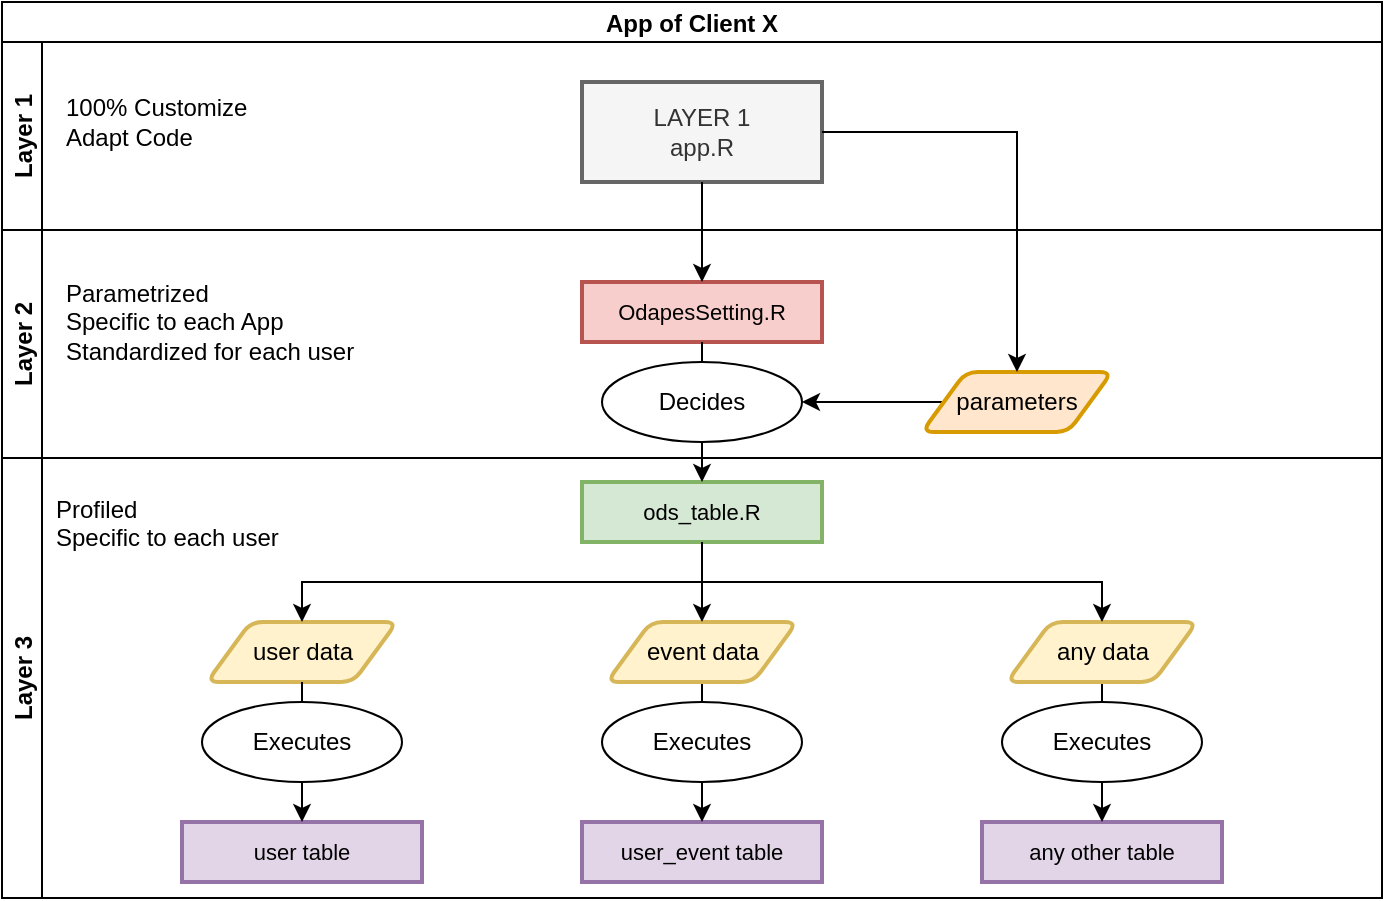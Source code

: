 <mxfile version="20.4.0" type="github"><diagram id="5cPcj_eIj6WqAsSEjbzw" name="Page-1"><mxGraphModel dx="946" dy="1714" grid="1" gridSize="10" guides="1" tooltips="1" connect="1" arrows="1" fold="1" page="1" pageScale="1" pageWidth="850" pageHeight="1100" math="0" shadow="0"><root><mxCell id="0"/><mxCell id="1" parent="0"/><mxCell id="LVvxu3JHyVGFzqEDAi9G-54" value="" style="group" parent="1" vertex="1" connectable="0"><mxGeometry x="90" y="-80" width="690" height="448" as="geometry"/></mxCell><mxCell id="LVvxu3JHyVGFzqEDAi9G-40" value="App of Client X" style="swimlane;childLayout=stackLayout;resizeParent=1;resizeParentMax=0;horizontal=1;startSize=20;horizontalStack=0;" parent="LVvxu3JHyVGFzqEDAi9G-54" vertex="1"><mxGeometry width="690" height="448" as="geometry"><mxRectangle width="130" height="30" as="alternateBounds"/></mxGeometry></mxCell><mxCell id="LVvxu3JHyVGFzqEDAi9G-41" value="Layer 1" style="swimlane;startSize=20;horizontal=0;" parent="LVvxu3JHyVGFzqEDAi9G-40" vertex="1"><mxGeometry y="20" width="690" height="94" as="geometry"/></mxCell><mxCell id="LVvxu3JHyVGFzqEDAi9G-51" value="100% Customize&lt;br&gt;Adapt Code&lt;br&gt;" style="text;html=1;align=left;verticalAlign=middle;resizable=0;points=[];autosize=1;strokeColor=none;fillColor=none;" parent="LVvxu3JHyVGFzqEDAi9G-41" vertex="1"><mxGeometry x="30" y="20" width="110" height="40" as="geometry"/></mxCell><mxCell id="LVvxu3JHyVGFzqEDAi9G-42" value="Layer 2" style="swimlane;startSize=20;horizontal=0;" parent="LVvxu3JHyVGFzqEDAi9G-40" vertex="1"><mxGeometry y="114" width="690" height="114" as="geometry"><mxRectangle y="114" width="690" height="30" as="alternateBounds"/></mxGeometry></mxCell><mxCell id="LVvxu3JHyVGFzqEDAi9G-52" value="Parametrized&lt;br&gt;Specific to each App&lt;br&gt;Standardized for each user" style="text;html=1;align=left;verticalAlign=middle;resizable=0;points=[];autosize=1;strokeColor=none;fillColor=none;" parent="LVvxu3JHyVGFzqEDAi9G-42" vertex="1"><mxGeometry x="30" y="16" width="170" height="60" as="geometry"/></mxCell><mxCell id="LVvxu3JHyVGFzqEDAi9G-43" value="Layer 3" style="swimlane;startSize=20;horizontal=0;perimeterSpacing=1;" parent="LVvxu3JHyVGFzqEDAi9G-40" vertex="1"><mxGeometry y="228" width="690" height="220" as="geometry"><mxRectangle y="228" width="690" height="30" as="alternateBounds"/></mxGeometry></mxCell><mxCell id="LVvxu3JHyVGFzqEDAi9G-53" value="Profiled&lt;br&gt;Specific to each user" style="text;whiteSpace=wrap;html=1;" parent="LVvxu3JHyVGFzqEDAi9G-43" vertex="1"><mxGeometry x="25" y="12" width="180" height="70" as="geometry"/></mxCell><mxCell id="LVvxu3JHyVGFzqEDAi9G-46" value="" style="group" parent="LVvxu3JHyVGFzqEDAi9G-54" vertex="1" connectable="0"><mxGeometry x="90" y="40" width="520" height="400" as="geometry"/></mxCell><mxCell id="LVvxu3JHyVGFzqEDAi9G-2" value="LAYER 1&lt;br&gt;app.R" style="text;html=1;strokeColor=#666666;fillColor=#f5f5f5;align=center;verticalAlign=middle;whiteSpace=wrap;rounded=0;strokeWidth=2;fontColor=#333333;" parent="LVvxu3JHyVGFzqEDAi9G-46" vertex="1"><mxGeometry x="200" width="120" height="50" as="geometry"/></mxCell><mxCell id="LVvxu3JHyVGFzqEDAi9G-4" value="&lt;font style=&quot;font-size: 11px;&quot;&gt;OdapesSetting.R&lt;/font&gt;" style="text;html=1;strokeColor=#b85450;fillColor=#f8cecc;align=center;verticalAlign=middle;whiteSpace=wrap;rounded=0;strokeWidth=2;" parent="LVvxu3JHyVGFzqEDAi9G-46" vertex="1"><mxGeometry x="200" y="100" width="120" height="30" as="geometry"/></mxCell><mxCell id="LVvxu3JHyVGFzqEDAi9G-33" style="edgeStyle=orthogonalEdgeStyle;rounded=0;orthogonalLoop=1;jettySize=auto;html=1;exitX=0.5;exitY=1;exitDx=0;exitDy=0;entryX=0.5;entryY=0;entryDx=0;entryDy=0;" parent="LVvxu3JHyVGFzqEDAi9G-46" source="LVvxu3JHyVGFzqEDAi9G-2" target="LVvxu3JHyVGFzqEDAi9G-4" edge="1"><mxGeometry relative="1" as="geometry"/></mxCell><mxCell id="LVvxu3JHyVGFzqEDAi9G-5" value="&lt;font style=&quot;font-size: 11px;&quot;&gt;ods_table.R&lt;/font&gt;" style="text;html=1;strokeColor=#82b366;fillColor=#d5e8d4;align=center;verticalAlign=middle;whiteSpace=wrap;rounded=0;strokeWidth=2;" parent="LVvxu3JHyVGFzqEDAi9G-46" vertex="1"><mxGeometry x="200" y="200" width="120" height="30" as="geometry"/></mxCell><mxCell id="LVvxu3JHyVGFzqEDAi9G-31" style="edgeStyle=orthogonalEdgeStyle;rounded=0;orthogonalLoop=1;jettySize=auto;html=1;exitX=0.5;exitY=1;exitDx=0;exitDy=0;" parent="LVvxu3JHyVGFzqEDAi9G-46" source="LVvxu3JHyVGFzqEDAi9G-4" target="LVvxu3JHyVGFzqEDAi9G-5" edge="1"><mxGeometry relative="1" as="geometry"/></mxCell><mxCell id="LVvxu3JHyVGFzqEDAi9G-12" value="user data" style="shape=parallelogram;html=1;strokeWidth=2;perimeter=parallelogramPerimeter;whiteSpace=wrap;rounded=1;arcSize=12;size=0.23;fillColor=#fff2cc;strokeColor=#d6b656;" parent="LVvxu3JHyVGFzqEDAi9G-46" vertex="1"><mxGeometry x="12.5" y="270" width="95" height="30" as="geometry"/></mxCell><mxCell id="LVvxu3JHyVGFzqEDAi9G-25" style="edgeStyle=orthogonalEdgeStyle;rounded=0;orthogonalLoop=1;jettySize=auto;html=1;exitX=0.5;exitY=1;exitDx=0;exitDy=0;entryX=0.5;entryY=0;entryDx=0;entryDy=0;" parent="LVvxu3JHyVGFzqEDAi9G-46" source="LVvxu3JHyVGFzqEDAi9G-5" target="LVvxu3JHyVGFzqEDAi9G-12" edge="1"><mxGeometry relative="1" as="geometry"/></mxCell><mxCell id="LVvxu3JHyVGFzqEDAi9G-14" value="&lt;font style=&quot;font-size: 11px;&quot;&gt;user table&lt;/font&gt;" style="text;html=1;strokeColor=#9673a6;fillColor=#e1d5e7;align=center;verticalAlign=middle;whiteSpace=wrap;rounded=0;strokeWidth=2;" parent="LVvxu3JHyVGFzqEDAi9G-46" vertex="1"><mxGeometry y="370" width="120" height="30" as="geometry"/></mxCell><mxCell id="LVvxu3JHyVGFzqEDAi9G-15" value="&lt;span style=&quot;font-size: 11px;&quot;&gt;user_event table&lt;/span&gt;" style="text;html=1;strokeColor=#9673a6;fillColor=#e1d5e7;align=center;verticalAlign=middle;whiteSpace=wrap;rounded=0;strokeWidth=2;" parent="LVvxu3JHyVGFzqEDAi9G-46" vertex="1"><mxGeometry x="200" y="370" width="120" height="30" as="geometry"/></mxCell><mxCell id="LVvxu3JHyVGFzqEDAi9G-16" value="&lt;span style=&quot;font-size: 11px;&quot;&gt;any other table&lt;/span&gt;" style="text;html=1;strokeColor=#9673a6;fillColor=#e1d5e7;align=center;verticalAlign=middle;whiteSpace=wrap;rounded=0;strokeWidth=2;" parent="LVvxu3JHyVGFzqEDAi9G-46" vertex="1"><mxGeometry x="400" y="370" width="120" height="30" as="geometry"/></mxCell><mxCell id="LVvxu3JHyVGFzqEDAi9G-24" style="edgeStyle=orthogonalEdgeStyle;rounded=0;orthogonalLoop=1;jettySize=auto;html=1;exitX=0.5;exitY=1;exitDx=0;exitDy=0;entryX=0.5;entryY=0;entryDx=0;entryDy=0;" parent="LVvxu3JHyVGFzqEDAi9G-46" source="LVvxu3JHyVGFzqEDAi9G-21" target="LVvxu3JHyVGFzqEDAi9G-15" edge="1"><mxGeometry relative="1" as="geometry"/></mxCell><mxCell id="LVvxu3JHyVGFzqEDAi9G-21" value="event data" style="shape=parallelogram;html=1;strokeWidth=2;perimeter=parallelogramPerimeter;whiteSpace=wrap;rounded=1;arcSize=12;size=0.23;fillColor=#fff2cc;strokeColor=#d6b656;" parent="LVvxu3JHyVGFzqEDAi9G-46" vertex="1"><mxGeometry x="212.5" y="270" width="95" height="30" as="geometry"/></mxCell><mxCell id="LVvxu3JHyVGFzqEDAi9G-23" style="edgeStyle=orthogonalEdgeStyle;rounded=0;orthogonalLoop=1;jettySize=auto;html=1;exitX=0.5;exitY=1;exitDx=0;exitDy=0;entryX=0.5;entryY=0;entryDx=0;entryDy=0;" parent="LVvxu3JHyVGFzqEDAi9G-46" source="LVvxu3JHyVGFzqEDAi9G-5" target="LVvxu3JHyVGFzqEDAi9G-21" edge="1"><mxGeometry relative="1" as="geometry"/></mxCell><mxCell id="LVvxu3JHyVGFzqEDAi9G-28" style="edgeStyle=orthogonalEdgeStyle;rounded=0;orthogonalLoop=1;jettySize=auto;html=1;exitX=0.5;exitY=1;exitDx=0;exitDy=0;entryX=0.5;entryY=0;entryDx=0;entryDy=0;" parent="LVvxu3JHyVGFzqEDAi9G-46" source="LVvxu3JHyVGFzqEDAi9G-22" target="LVvxu3JHyVGFzqEDAi9G-16" edge="1"><mxGeometry relative="1" as="geometry"/></mxCell><mxCell id="LVvxu3JHyVGFzqEDAi9G-22" value="any data" style="shape=parallelogram;html=1;strokeWidth=2;perimeter=parallelogramPerimeter;whiteSpace=wrap;rounded=1;arcSize=12;size=0.23;fillColor=#fff2cc;strokeColor=#d6b656;" parent="LVvxu3JHyVGFzqEDAi9G-46" vertex="1"><mxGeometry x="412.5" y="270" width="95" height="30" as="geometry"/></mxCell><mxCell id="LVvxu3JHyVGFzqEDAi9G-27" style="edgeStyle=orthogonalEdgeStyle;rounded=0;orthogonalLoop=1;jettySize=auto;html=1;exitX=0.5;exitY=1;exitDx=0;exitDy=0;entryX=0.5;entryY=0;entryDx=0;entryDy=0;" parent="LVvxu3JHyVGFzqEDAi9G-46" source="LVvxu3JHyVGFzqEDAi9G-5" target="LVvxu3JHyVGFzqEDAi9G-22" edge="1"><mxGeometry relative="1" as="geometry"/></mxCell><mxCell id="LVvxu3JHyVGFzqEDAi9G-30" value="Decides" style="ellipse;whiteSpace=wrap;html=1;align=center;newEdgeStyle={&quot;edgeStyle&quot;:&quot;entityRelationEdgeStyle&quot;,&quot;startArrow&quot;:&quot;none&quot;,&quot;endArrow&quot;:&quot;none&quot;,&quot;segment&quot;:10,&quot;curved&quot;:1};treeFolding=1;treeMoving=1;" parent="LVvxu3JHyVGFzqEDAi9G-46" vertex="1"><mxGeometry x="210" y="140" width="100" height="40" as="geometry"/></mxCell><mxCell id="LVvxu3JHyVGFzqEDAi9G-35" style="edgeStyle=orthogonalEdgeStyle;rounded=0;orthogonalLoop=1;jettySize=auto;html=1;exitX=0;exitY=0.5;exitDx=0;exitDy=0;" parent="LVvxu3JHyVGFzqEDAi9G-46" source="LVvxu3JHyVGFzqEDAi9G-32" target="LVvxu3JHyVGFzqEDAi9G-30" edge="1"><mxGeometry relative="1" as="geometry"/></mxCell><mxCell id="LVvxu3JHyVGFzqEDAi9G-32" value="parameters" style="shape=parallelogram;html=1;strokeWidth=2;perimeter=parallelogramPerimeter;whiteSpace=wrap;rounded=1;arcSize=12;size=0.23;fillColor=#ffe6cc;strokeColor=#d79b00;" parent="LVvxu3JHyVGFzqEDAi9G-46" vertex="1"><mxGeometry x="370" y="145" width="95" height="30" as="geometry"/></mxCell><mxCell id="LVvxu3JHyVGFzqEDAi9G-34" style="edgeStyle=orthogonalEdgeStyle;rounded=0;orthogonalLoop=1;jettySize=auto;html=1;exitX=1;exitY=0.5;exitDx=0;exitDy=0;" parent="LVvxu3JHyVGFzqEDAi9G-46" source="LVvxu3JHyVGFzqEDAi9G-2" target="LVvxu3JHyVGFzqEDAi9G-32" edge="1"><mxGeometry relative="1" as="geometry"/></mxCell><mxCell id="LVvxu3JHyVGFzqEDAi9G-29" value="Executes" style="ellipse;whiteSpace=wrap;html=1;align=center;newEdgeStyle={&quot;edgeStyle&quot;:&quot;entityRelationEdgeStyle&quot;,&quot;startArrow&quot;:&quot;none&quot;,&quot;endArrow&quot;:&quot;none&quot;,&quot;segment&quot;:10,&quot;curved&quot;:1};treeFolding=1;treeMoving=1;" parent="LVvxu3JHyVGFzqEDAi9G-46" vertex="1" collapsed="1"><mxGeometry x="10" y="310" width="100" height="40" as="geometry"/></mxCell><mxCell id="LVvxu3JHyVGFzqEDAi9G-26" style="edgeStyle=orthogonalEdgeStyle;rounded=0;orthogonalLoop=1;jettySize=auto;html=1;exitX=0.5;exitY=1;exitDx=0;exitDy=0;entryX=0.5;entryY=0;entryDx=0;entryDy=0;startArrow=none;" parent="LVvxu3JHyVGFzqEDAi9G-46" source="LVvxu3JHyVGFzqEDAi9G-29" target="LVvxu3JHyVGFzqEDAi9G-14" edge="1"><mxGeometry relative="1" as="geometry"/></mxCell><mxCell id="LVvxu3JHyVGFzqEDAi9G-37" value="" style="edgeStyle=orthogonalEdgeStyle;rounded=0;orthogonalLoop=1;jettySize=auto;html=1;exitX=0.5;exitY=1;exitDx=0;exitDy=0;entryX=0.5;entryY=0;entryDx=0;entryDy=0;endArrow=none;" parent="LVvxu3JHyVGFzqEDAi9G-46" source="LVvxu3JHyVGFzqEDAi9G-12" target="LVvxu3JHyVGFzqEDAi9G-29" edge="1"><mxGeometry relative="1" as="geometry"><mxPoint x="60" y="300" as="sourcePoint"/><mxPoint x="60" y="370" as="targetPoint"/></mxGeometry></mxCell><mxCell id="LVvxu3JHyVGFzqEDAi9G-38" value="Executes" style="ellipse;whiteSpace=wrap;html=1;align=center;newEdgeStyle={&quot;edgeStyle&quot;:&quot;entityRelationEdgeStyle&quot;,&quot;startArrow&quot;:&quot;none&quot;,&quot;endArrow&quot;:&quot;none&quot;,&quot;segment&quot;:10,&quot;curved&quot;:1};treeFolding=1;treeMoving=1;" parent="LVvxu3JHyVGFzqEDAi9G-46" vertex="1" collapsed="1"><mxGeometry x="210" y="310" width="100" height="40" as="geometry"/></mxCell><mxCell id="LVvxu3JHyVGFzqEDAi9G-39" value="Executes" style="ellipse;whiteSpace=wrap;html=1;align=center;newEdgeStyle={&quot;edgeStyle&quot;:&quot;entityRelationEdgeStyle&quot;,&quot;startArrow&quot;:&quot;none&quot;,&quot;endArrow&quot;:&quot;none&quot;,&quot;segment&quot;:10,&quot;curved&quot;:1};treeFolding=1;treeMoving=1;" parent="LVvxu3JHyVGFzqEDAi9G-46" vertex="1" collapsed="1"><mxGeometry x="410" y="310" width="100" height="40" as="geometry"/></mxCell></root></mxGraphModel></diagram></mxfile>